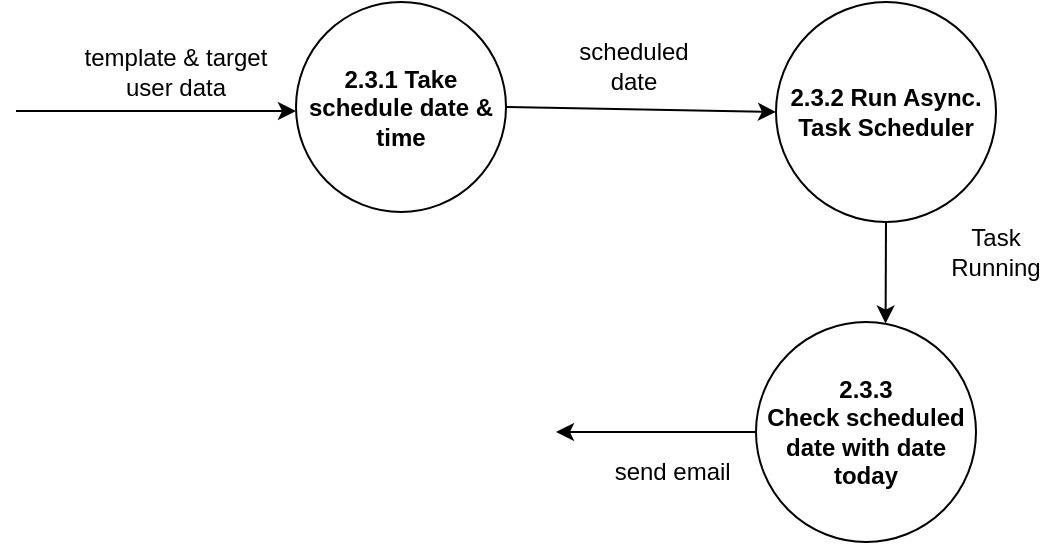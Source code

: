 <mxfile version="15.5.8" type="github">
  <diagram id="VWlvn-uSieDfxg0K5ib8" name="Page-1">
    <mxGraphModel dx="1019" dy="453" grid="1" gridSize="10" guides="1" tooltips="1" connect="1" arrows="1" fold="1" page="1" pageScale="1" pageWidth="850" pageHeight="1100" math="0" shadow="0">
      <root>
        <mxCell id="0" />
        <mxCell id="1" parent="0" />
        <mxCell id="hZBd1lbyZJ-XJKjYubNN-1" value="&lt;b&gt;2.3.1 Take schedule date &amp;amp; time&lt;/b&gt;" style="ellipse;whiteSpace=wrap;html=1;aspect=fixed;" vertex="1" parent="1">
          <mxGeometry x="320" y="160" width="105" height="105" as="geometry" />
        </mxCell>
        <mxCell id="hZBd1lbyZJ-XJKjYubNN-2" value="&lt;b&gt;2.3.2 Run Async. Task Scheduler&lt;/b&gt;" style="ellipse;whiteSpace=wrap;html=1;aspect=fixed;" vertex="1" parent="1">
          <mxGeometry x="560" y="160" width="110" height="110" as="geometry" />
        </mxCell>
        <mxCell id="hZBd1lbyZJ-XJKjYubNN-3" value="&lt;b&gt;2.3.3 &lt;br&gt;Check scheduled date with date today&lt;/b&gt;" style="ellipse;whiteSpace=wrap;html=1;aspect=fixed;" vertex="1" parent="1">
          <mxGeometry x="550" y="320" width="110" height="110" as="geometry" />
        </mxCell>
        <mxCell id="hZBd1lbyZJ-XJKjYubNN-4" value="" style="endArrow=classic;html=1;rounded=0;exitX=0;exitY=0.5;exitDx=0;exitDy=0;" edge="1" parent="1" source="hZBd1lbyZJ-XJKjYubNN-3">
          <mxGeometry width="50" height="50" relative="1" as="geometry">
            <mxPoint x="460" y="370" as="sourcePoint" />
            <mxPoint x="450" y="375" as="targetPoint" />
          </mxGeometry>
        </mxCell>
        <mxCell id="hZBd1lbyZJ-XJKjYubNN-5" value="" style="endArrow=classic;html=1;rounded=0;exitX=1;exitY=0.5;exitDx=0;exitDy=0;entryX=0;entryY=0.5;entryDx=0;entryDy=0;" edge="1" parent="1" source="hZBd1lbyZJ-XJKjYubNN-1" target="hZBd1lbyZJ-XJKjYubNN-2">
          <mxGeometry width="50" height="50" relative="1" as="geometry">
            <mxPoint x="450" y="180" as="sourcePoint" />
            <mxPoint x="500" y="130" as="targetPoint" />
          </mxGeometry>
        </mxCell>
        <mxCell id="hZBd1lbyZJ-XJKjYubNN-6" value="" style="endArrow=classic;html=1;rounded=0;" edge="1" parent="1">
          <mxGeometry width="50" height="50" relative="1" as="geometry">
            <mxPoint x="180" y="214.5" as="sourcePoint" />
            <mxPoint x="320" y="214.5" as="targetPoint" />
          </mxGeometry>
        </mxCell>
        <mxCell id="hZBd1lbyZJ-XJKjYubNN-7" value="" style="endArrow=classic;html=1;rounded=0;exitX=0.5;exitY=1;exitDx=0;exitDy=0;entryX=0.589;entryY=0.007;entryDx=0;entryDy=0;entryPerimeter=0;" edge="1" parent="1" source="hZBd1lbyZJ-XJKjYubNN-2" target="hZBd1lbyZJ-XJKjYubNN-3">
          <mxGeometry width="50" height="50" relative="1" as="geometry">
            <mxPoint x="520" y="330" as="sourcePoint" />
            <mxPoint x="598" y="321" as="targetPoint" />
          </mxGeometry>
        </mxCell>
        <mxCell id="hZBd1lbyZJ-XJKjYubNN-8" value="template &amp;amp; target user data" style="text;html=1;strokeColor=none;fillColor=none;align=center;verticalAlign=middle;whiteSpace=wrap;rounded=0;" vertex="1" parent="1">
          <mxGeometry x="210" y="180" width="100" height="30" as="geometry" />
        </mxCell>
        <mxCell id="hZBd1lbyZJ-XJKjYubNN-9" value="scheduled date" style="text;html=1;strokeColor=none;fillColor=none;align=center;verticalAlign=middle;whiteSpace=wrap;rounded=0;" vertex="1" parent="1">
          <mxGeometry x="449" y="167" width="80" height="50" as="geometry" />
        </mxCell>
        <mxCell id="hZBd1lbyZJ-XJKjYubNN-10" value="Task Running" style="text;html=1;strokeColor=none;fillColor=none;align=center;verticalAlign=middle;whiteSpace=wrap;rounded=0;" vertex="1" parent="1">
          <mxGeometry x="640" y="270" width="60" height="30" as="geometry" />
        </mxCell>
        <mxCell id="hZBd1lbyZJ-XJKjYubNN-11" value="send email&amp;nbsp;" style="text;html=1;strokeColor=none;fillColor=none;align=center;verticalAlign=middle;whiteSpace=wrap;rounded=0;" vertex="1" parent="1">
          <mxGeometry x="470" y="380" width="80" height="30" as="geometry" />
        </mxCell>
        <mxCell id="hZBd1lbyZJ-XJKjYubNN-14" style="edgeStyle=orthogonalEdgeStyle;rounded=0;orthogonalLoop=1;jettySize=auto;html=1;exitX=0.5;exitY=1;exitDx=0;exitDy=0;" edge="1" parent="1" source="hZBd1lbyZJ-XJKjYubNN-11" target="hZBd1lbyZJ-XJKjYubNN-11">
          <mxGeometry relative="1" as="geometry" />
        </mxCell>
      </root>
    </mxGraphModel>
  </diagram>
</mxfile>
